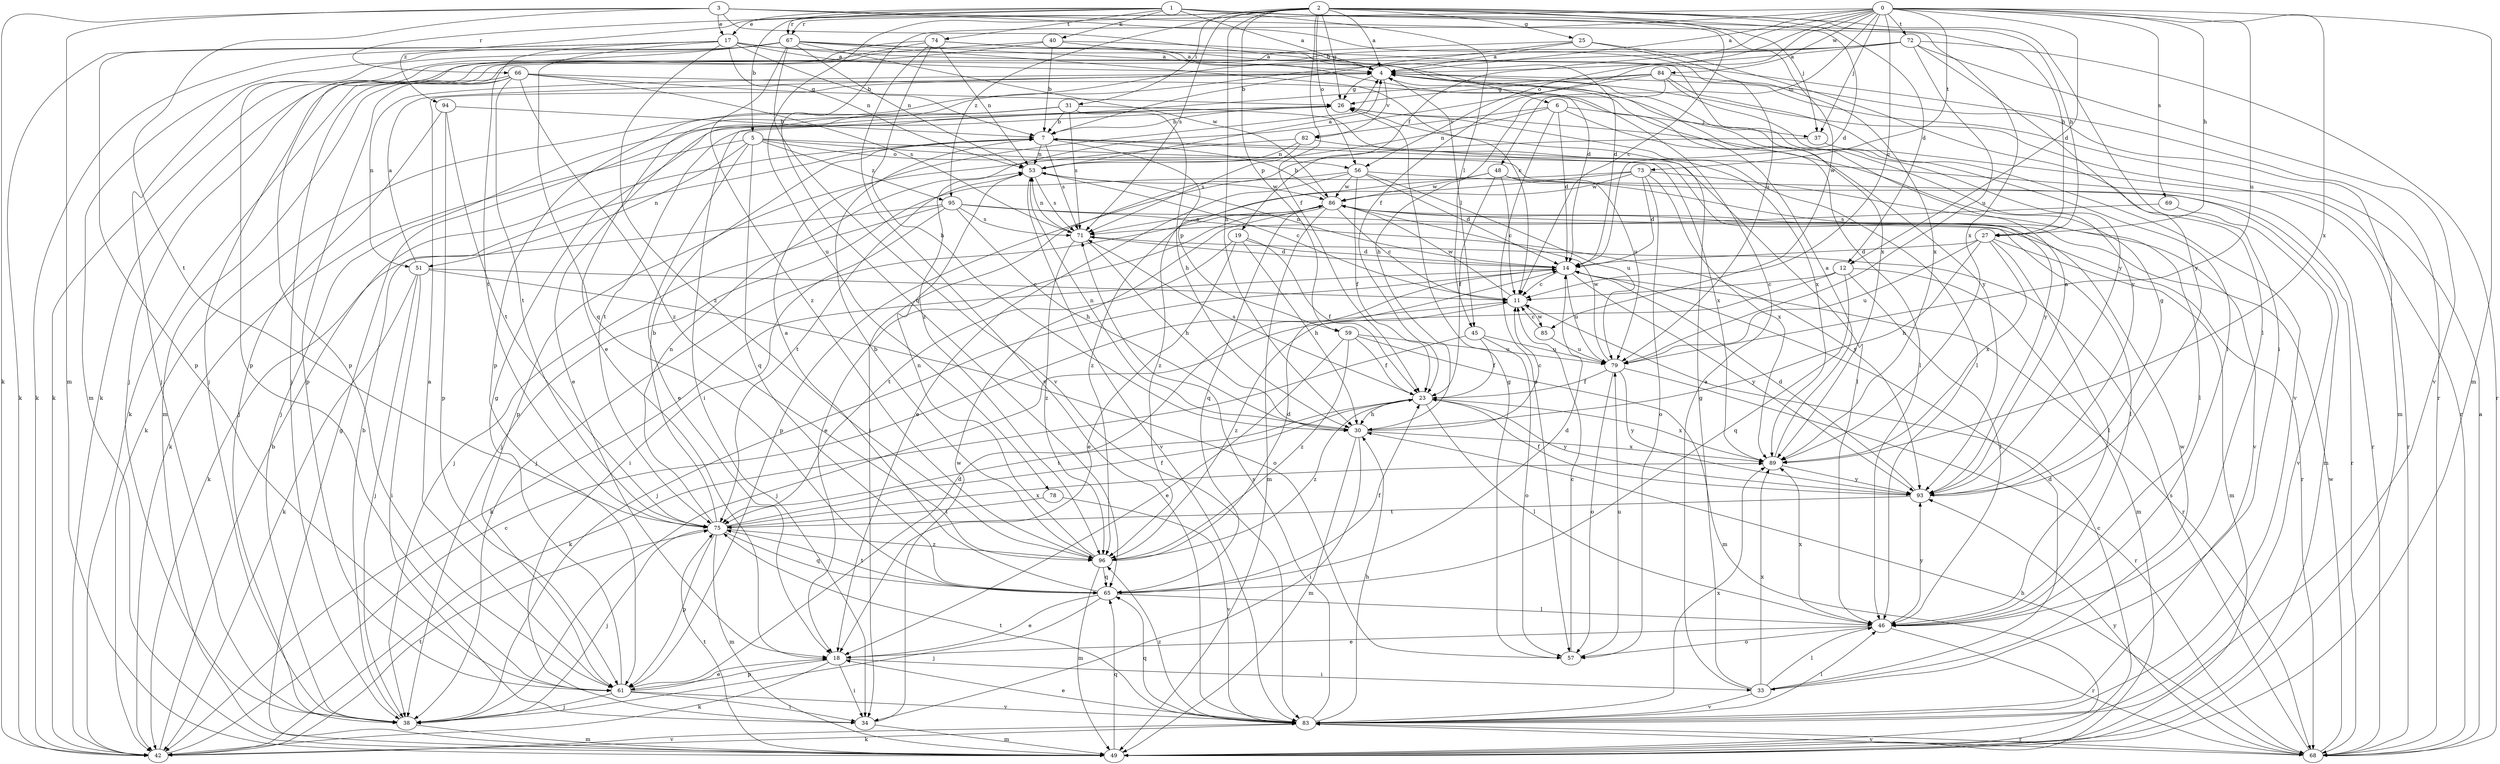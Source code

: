 strict digraph  {
0;
1;
2;
3;
4;
5;
6;
7;
11;
12;
14;
17;
18;
19;
23;
25;
26;
27;
30;
31;
33;
34;
37;
38;
40;
42;
45;
46;
48;
49;
51;
53;
56;
57;
59;
61;
65;
66;
67;
68;
69;
71;
72;
73;
74;
75;
78;
79;
82;
83;
84;
85;
86;
89;
93;
94;
95;
96;
0 -> 4  [label=a];
0 -> 11  [label=c];
0 -> 12  [label=d];
0 -> 19  [label=f];
0 -> 23  [label=f];
0 -> 27  [label=h];
0 -> 37  [label=j];
0 -> 48  [label=m];
0 -> 49  [label=m];
0 -> 56  [label=o];
0 -> 65  [label=q];
0 -> 69  [label=s];
0 -> 72  [label=t];
0 -> 73  [label=t];
0 -> 78  [label=u];
0 -> 79  [label=u];
0 -> 84  [label=w];
0 -> 89  [label=x];
1 -> 4  [label=a];
1 -> 5  [label=b];
1 -> 11  [label=c];
1 -> 17  [label=e];
1 -> 27  [label=h];
1 -> 40  [label=k];
1 -> 45  [label=l];
1 -> 66  [label=r];
1 -> 67  [label=r];
1 -> 74  [label=t];
1 -> 85  [label=w];
2 -> 4  [label=a];
2 -> 12  [label=d];
2 -> 14  [label=d];
2 -> 23  [label=f];
2 -> 25  [label=g];
2 -> 26  [label=g];
2 -> 27  [label=h];
2 -> 30  [label=h];
2 -> 31  [label=i];
2 -> 33  [label=i];
2 -> 37  [label=j];
2 -> 56  [label=o];
2 -> 59  [label=p];
2 -> 67  [label=r];
2 -> 71  [label=s];
2 -> 94  [label=z];
2 -> 95  [label=z];
3 -> 6  [label=b];
3 -> 17  [label=e];
3 -> 42  [label=k];
3 -> 49  [label=m];
3 -> 75  [label=t];
3 -> 79  [label=u];
3 -> 89  [label=x];
4 -> 26  [label=g];
4 -> 45  [label=l];
4 -> 51  [label=n];
4 -> 68  [label=r];
4 -> 82  [label=v];
4 -> 93  [label=y];
5 -> 18  [label=e];
5 -> 42  [label=k];
5 -> 51  [label=n];
5 -> 56  [label=o];
5 -> 65  [label=q];
5 -> 79  [label=u];
5 -> 89  [label=x];
5 -> 95  [label=z];
6 -> 14  [label=d];
6 -> 37  [label=j];
6 -> 46  [label=l];
6 -> 53  [label=n];
6 -> 57  [label=o];
6 -> 82  [label=v];
7 -> 53  [label=n];
7 -> 59  [label=p];
7 -> 68  [label=r];
7 -> 71  [label=s];
7 -> 93  [label=y];
11 -> 85  [label=w];
11 -> 86  [label=w];
11 -> 96  [label=z];
12 -> 11  [label=c];
12 -> 38  [label=j];
12 -> 46  [label=l];
12 -> 49  [label=m];
12 -> 65  [label=q];
14 -> 11  [label=c];
14 -> 38  [label=j];
14 -> 42  [label=k];
14 -> 53  [label=n];
14 -> 68  [label=r];
14 -> 79  [label=u];
14 -> 93  [label=y];
17 -> 4  [label=a];
17 -> 7  [label=b];
17 -> 42  [label=k];
17 -> 53  [label=n];
17 -> 61  [label=p];
17 -> 65  [label=q];
17 -> 68  [label=r];
17 -> 75  [label=t];
17 -> 93  [label=y];
17 -> 96  [label=z];
18 -> 33  [label=i];
18 -> 34  [label=i];
18 -> 42  [label=k];
18 -> 61  [label=p];
19 -> 14  [label=d];
19 -> 18  [label=e];
19 -> 23  [label=f];
19 -> 30  [label=h];
19 -> 75  [label=t];
23 -> 30  [label=h];
23 -> 46  [label=l];
23 -> 71  [label=s];
23 -> 75  [label=t];
23 -> 89  [label=x];
23 -> 93  [label=y];
23 -> 96  [label=z];
25 -> 4  [label=a];
25 -> 7  [label=b];
25 -> 38  [label=j];
25 -> 46  [label=l];
25 -> 89  [label=x];
26 -> 7  [label=b];
26 -> 46  [label=l];
26 -> 75  [label=t];
27 -> 14  [label=d];
27 -> 30  [label=h];
27 -> 46  [label=l];
27 -> 49  [label=m];
27 -> 79  [label=u];
27 -> 89  [label=x];
30 -> 11  [label=c];
30 -> 34  [label=i];
30 -> 49  [label=m];
30 -> 53  [label=n];
30 -> 89  [label=x];
31 -> 7  [label=b];
31 -> 18  [label=e];
31 -> 30  [label=h];
31 -> 38  [label=j];
31 -> 42  [label=k];
31 -> 71  [label=s];
31 -> 89  [label=x];
33 -> 4  [label=a];
33 -> 14  [label=d];
33 -> 26  [label=g];
33 -> 46  [label=l];
33 -> 83  [label=v];
33 -> 86  [label=w];
33 -> 89  [label=x];
34 -> 49  [label=m];
34 -> 86  [label=w];
37 -> 34  [label=i];
37 -> 68  [label=r];
38 -> 7  [label=b];
38 -> 49  [label=m];
40 -> 4  [label=a];
40 -> 7  [label=b];
40 -> 14  [label=d];
40 -> 42  [label=k];
40 -> 61  [label=p];
42 -> 7  [label=b];
42 -> 11  [label=c];
42 -> 75  [label=t];
42 -> 83  [label=v];
45 -> 23  [label=f];
45 -> 42  [label=k];
45 -> 57  [label=o];
45 -> 79  [label=u];
46 -> 18  [label=e];
46 -> 57  [label=o];
46 -> 68  [label=r];
46 -> 89  [label=x];
46 -> 93  [label=y];
48 -> 11  [label=c];
48 -> 23  [label=f];
48 -> 49  [label=m];
48 -> 83  [label=v];
48 -> 86  [label=w];
48 -> 96  [label=z];
49 -> 11  [label=c];
49 -> 26  [label=g];
49 -> 65  [label=q];
49 -> 75  [label=t];
51 -> 4  [label=a];
51 -> 11  [label=c];
51 -> 34  [label=i];
51 -> 38  [label=j];
51 -> 42  [label=k];
51 -> 57  [label=o];
53 -> 4  [label=a];
53 -> 11  [label=c];
53 -> 71  [label=s];
53 -> 75  [label=t];
53 -> 83  [label=v];
53 -> 86  [label=w];
56 -> 14  [label=d];
56 -> 18  [label=e];
56 -> 23  [label=f];
56 -> 61  [label=p];
56 -> 68  [label=r];
56 -> 79  [label=u];
56 -> 86  [label=w];
57 -> 11  [label=c];
57 -> 26  [label=g];
57 -> 79  [label=u];
59 -> 18  [label=e];
59 -> 23  [label=f];
59 -> 49  [label=m];
59 -> 79  [label=u];
59 -> 96  [label=z];
61 -> 4  [label=a];
61 -> 14  [label=d];
61 -> 18  [label=e];
61 -> 26  [label=g];
61 -> 34  [label=i];
61 -> 38  [label=j];
61 -> 83  [label=v];
65 -> 4  [label=a];
65 -> 14  [label=d];
65 -> 18  [label=e];
65 -> 23  [label=f];
65 -> 38  [label=j];
65 -> 46  [label=l];
65 -> 75  [label=t];
66 -> 26  [label=g];
66 -> 42  [label=k];
66 -> 49  [label=m];
66 -> 61  [label=p];
66 -> 71  [label=s];
66 -> 75  [label=t];
66 -> 93  [label=y];
66 -> 96  [label=z];
67 -> 4  [label=a];
67 -> 11  [label=c];
67 -> 38  [label=j];
67 -> 42  [label=k];
67 -> 49  [label=m];
67 -> 53  [label=n];
67 -> 61  [label=p];
67 -> 83  [label=v];
67 -> 86  [label=w];
67 -> 89  [label=x];
67 -> 96  [label=z];
68 -> 4  [label=a];
68 -> 30  [label=h];
68 -> 71  [label=s];
68 -> 83  [label=v];
68 -> 86  [label=w];
68 -> 93  [label=y];
69 -> 71  [label=s];
69 -> 83  [label=v];
71 -> 14  [label=d];
71 -> 30  [label=h];
71 -> 53  [label=n];
71 -> 96  [label=z];
72 -> 4  [label=a];
72 -> 18  [label=e];
72 -> 38  [label=j];
72 -> 61  [label=p];
72 -> 68  [label=r];
72 -> 79  [label=u];
72 -> 83  [label=v];
72 -> 93  [label=y];
73 -> 14  [label=d];
73 -> 38  [label=j];
73 -> 46  [label=l];
73 -> 57  [label=o];
73 -> 86  [label=w];
73 -> 89  [label=x];
73 -> 96  [label=z];
74 -> 4  [label=a];
74 -> 14  [label=d];
74 -> 30  [label=h];
74 -> 38  [label=j];
74 -> 42  [label=k];
74 -> 53  [label=n];
74 -> 83  [label=v];
75 -> 7  [label=b];
75 -> 23  [label=f];
75 -> 38  [label=j];
75 -> 49  [label=m];
75 -> 53  [label=n];
75 -> 61  [label=p];
75 -> 65  [label=q];
75 -> 89  [label=x];
75 -> 96  [label=z];
78 -> 75  [label=t];
78 -> 83  [label=v];
79 -> 23  [label=f];
79 -> 57  [label=o];
79 -> 68  [label=r];
79 -> 86  [label=w];
79 -> 93  [label=y];
82 -> 46  [label=l];
82 -> 53  [label=n];
82 -> 61  [label=p];
82 -> 71  [label=s];
83 -> 18  [label=e];
83 -> 30  [label=h];
83 -> 42  [label=k];
83 -> 46  [label=l];
83 -> 65  [label=q];
83 -> 68  [label=r];
83 -> 71  [label=s];
83 -> 75  [label=t];
83 -> 89  [label=x];
83 -> 96  [label=z];
84 -> 26  [label=g];
84 -> 30  [label=h];
84 -> 34  [label=i];
84 -> 46  [label=l];
84 -> 49  [label=m];
84 -> 83  [label=v];
84 -> 96  [label=z];
85 -> 11  [label=c];
85 -> 79  [label=u];
86 -> 7  [label=b];
86 -> 11  [label=c];
86 -> 18  [label=e];
86 -> 38  [label=j];
86 -> 46  [label=l];
86 -> 49  [label=m];
86 -> 65  [label=q];
86 -> 71  [label=s];
89 -> 4  [label=a];
89 -> 93  [label=y];
93 -> 4  [label=a];
93 -> 14  [label=d];
93 -> 23  [label=f];
93 -> 26  [label=g];
93 -> 75  [label=t];
94 -> 7  [label=b];
94 -> 38  [label=j];
94 -> 61  [label=p];
94 -> 75  [label=t];
95 -> 30  [label=h];
95 -> 34  [label=i];
95 -> 38  [label=j];
95 -> 42  [label=k];
95 -> 68  [label=r];
95 -> 71  [label=s];
95 -> 93  [label=y];
96 -> 7  [label=b];
96 -> 14  [label=d];
96 -> 49  [label=m];
96 -> 53  [label=n];
96 -> 65  [label=q];
}

